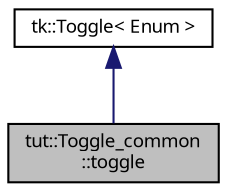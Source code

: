 digraph "tut::Toggle_common::toggle"
{
 // INTERACTIVE_SVG=YES
  bgcolor="transparent";
  edge [fontname="sans-serif",fontsize="9",labelfontname="sans-serif",labelfontsize="9"];
  node [fontname="sans-serif",fontsize="9",shape=record];
  Node1 [label="tut::Toggle_common\l::toggle",height=0.2,width=0.4,color="black", fillcolor="grey75", style="filled", fontcolor="black"];
  Node2 -> Node1 [dir="back",color="midnightblue",fontsize="9",style="solid",fontname="sans-serif"];
  Node2 [label="tk::Toggle\< Enum \>",height=0.2,width=0.4,color="black",URL="$classtk_1_1_toggle.html",tooltip="Toggle is the base for an Option, doing generic searches. "];
}
